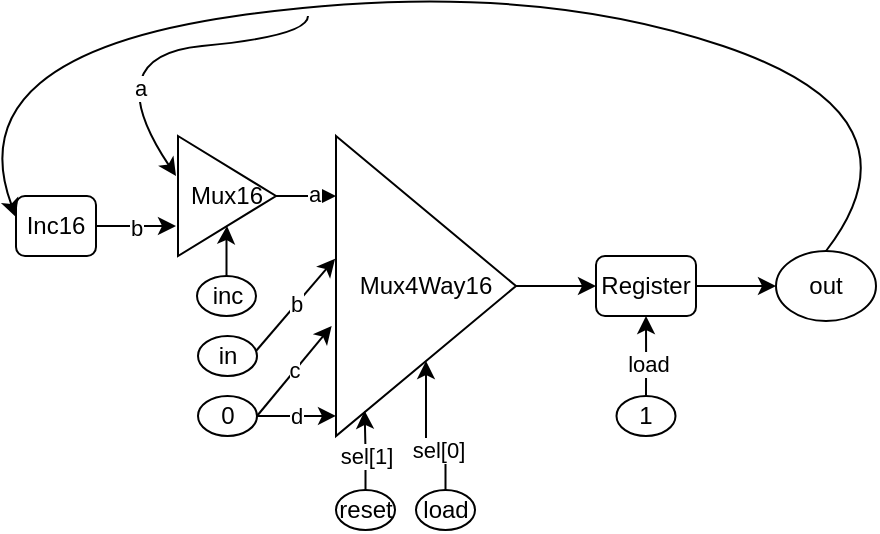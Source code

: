 <mxfile>
    <diagram id="hm0Y5vgvn0jyq1lCrTzS" name="Page-1">
        <mxGraphModel dx="388" dy="702" grid="1" gridSize="10" guides="1" tooltips="1" connect="1" arrows="1" fold="1" page="1" pageScale="1" pageWidth="291" pageHeight="413" math="0" shadow="0">
            <root>
                <mxCell id="0"/>
                <mxCell id="1" parent="0"/>
                <mxCell id="3" value="b" style="edgeStyle=orthogonalEdgeStyle;rounded=0;orthogonalLoop=1;jettySize=auto;html=1;" edge="1" parent="1" source="2">
                    <mxGeometry relative="1" as="geometry">
                        <mxPoint x="120" y="65" as="targetPoint"/>
                    </mxGeometry>
                </mxCell>
                <mxCell id="2" value="Inc16" style="rounded=1;whiteSpace=wrap;html=1;" vertex="1" parent="1">
                    <mxGeometry x="40" y="50" width="40" height="30" as="geometry"/>
                </mxCell>
                <mxCell id="5" style="edgeStyle=orthogonalEdgeStyle;rounded=0;orthogonalLoop=1;jettySize=auto;html=1;" edge="1" parent="1" source="4">
                    <mxGeometry relative="1" as="geometry">
                        <mxPoint x="200" y="50" as="targetPoint"/>
                    </mxGeometry>
                </mxCell>
                <mxCell id="19" value="a" style="edgeLabel;html=1;align=center;verticalAlign=middle;resizable=0;points=[];" vertex="1" connectable="0" parent="5">
                    <mxGeometry x="0.242" y="1" relative="1" as="geometry">
                        <mxPoint as="offset"/>
                    </mxGeometry>
                </mxCell>
                <mxCell id="4" value="Mux16" style="triangle;whiteSpace=wrap;html=1;" vertex="1" parent="1">
                    <mxGeometry x="121" y="20" width="49" height="60" as="geometry"/>
                </mxCell>
                <mxCell id="24" style="edgeStyle=orthogonalEdgeStyle;rounded=0;orthogonalLoop=1;jettySize=auto;html=1;entryX=0;entryY=0.5;entryDx=0;entryDy=0;" edge="1" parent="1" source="6" target="8">
                    <mxGeometry relative="1" as="geometry"/>
                </mxCell>
                <mxCell id="6" value="Mux4Way16" style="triangle;whiteSpace=wrap;html=1;" vertex="1" parent="1">
                    <mxGeometry x="200" y="20" width="90" height="150" as="geometry"/>
                </mxCell>
                <mxCell id="10" style="edgeStyle=orthogonalEdgeStyle;rounded=0;orthogonalLoop=1;jettySize=auto;html=1;" edge="1" parent="1" source="8" target="11">
                    <mxGeometry relative="1" as="geometry">
                        <mxPoint x="420" y="85" as="targetPoint"/>
                    </mxGeometry>
                </mxCell>
                <mxCell id="8" value="Register" style="rounded=1;whiteSpace=wrap;html=1;" vertex="1" parent="1">
                    <mxGeometry x="330" y="80" width="50" height="30" as="geometry"/>
                </mxCell>
                <mxCell id="11" value="out" style="ellipse;whiteSpace=wrap;html=1;" vertex="1" parent="1">
                    <mxGeometry x="420" y="77.5" width="50" height="35" as="geometry"/>
                </mxCell>
                <mxCell id="12" value="" style="curved=1;endArrow=classic;html=1;exitX=0.5;exitY=0;exitDx=0;exitDy=0;" edge="1" parent="1" source="11">
                    <mxGeometry width="50" height="50" relative="1" as="geometry">
                        <mxPoint x="447" y="70" as="sourcePoint"/>
                        <mxPoint x="40" y="60.5" as="targetPoint"/>
                        <Array as="points">
                            <mxPoint x="497" y="10"/>
                            <mxPoint x="290" y="-60"/>
                            <mxPoint x="10" y="-20"/>
                        </Array>
                    </mxGeometry>
                </mxCell>
                <mxCell id="15" value="" style="curved=1;endArrow=classic;html=1;" edge="1" parent="1">
                    <mxGeometry width="50" height="50" relative="1" as="geometry">
                        <mxPoint x="186" y="-40" as="sourcePoint"/>
                        <mxPoint x="120" y="40" as="targetPoint"/>
                        <Array as="points">
                            <mxPoint x="186" y="-30"/>
                            <mxPoint x="80" y="-20"/>
                        </Array>
                    </mxGeometry>
                </mxCell>
                <mxCell id="16" value="a" style="edgeLabel;html=1;align=center;verticalAlign=middle;resizable=0;points=[];" vertex="1" connectable="0" parent="15">
                    <mxGeometry x="0.499" y="9" relative="1" as="geometry">
                        <mxPoint as="offset"/>
                    </mxGeometry>
                </mxCell>
                <mxCell id="18" style="edgeStyle=orthogonalEdgeStyle;rounded=0;orthogonalLoop=1;jettySize=auto;html=1;entryX=0.5;entryY=1;entryDx=0;entryDy=0;" edge="1" parent="1" source="17" target="4">
                    <mxGeometry relative="1" as="geometry"/>
                </mxCell>
                <mxCell id="17" value="inc" style="ellipse;whiteSpace=wrap;html=1;" vertex="1" parent="1">
                    <mxGeometry x="130.5" y="90" width="29.5" height="20" as="geometry"/>
                </mxCell>
                <mxCell id="21" value="in" style="ellipse;whiteSpace=wrap;html=1;" vertex="1" parent="1">
                    <mxGeometry x="131" y="120" width="29.5" height="20" as="geometry"/>
                </mxCell>
                <mxCell id="27" value="d" style="edgeStyle=orthogonalEdgeStyle;rounded=0;orthogonalLoop=1;jettySize=auto;html=1;entryX=0;entryY=0.933;entryDx=0;entryDy=0;entryPerimeter=0;" edge="1" parent="1" source="26" target="6">
                    <mxGeometry relative="1" as="geometry"/>
                </mxCell>
                <mxCell id="26" value="0" style="ellipse;whiteSpace=wrap;html=1;" vertex="1" parent="1">
                    <mxGeometry x="131" y="150" width="29.5" height="20" as="geometry"/>
                </mxCell>
                <mxCell id="28" value="b" style="endArrow=classic;html=1;entryX=-0.005;entryY=0.409;entryDx=0;entryDy=0;entryPerimeter=0;" edge="1" parent="1" target="6">
                    <mxGeometry width="50" height="50" relative="1" as="geometry">
                        <mxPoint x="160" y="127.5" as="sourcePoint"/>
                        <mxPoint x="197" y="80" as="targetPoint"/>
                    </mxGeometry>
                </mxCell>
                <mxCell id="29" value="c" style="endArrow=classic;html=1;entryX=-0.024;entryY=0.633;entryDx=0;entryDy=0;entryPerimeter=0;" edge="1" parent="1" target="6">
                    <mxGeometry width="50" height="50" relative="1" as="geometry">
                        <mxPoint x="160.5" y="160" as="sourcePoint"/>
                        <mxPoint x="210.5" y="110" as="targetPoint"/>
                    </mxGeometry>
                </mxCell>
                <mxCell id="31" style="edgeStyle=orthogonalEdgeStyle;rounded=0;orthogonalLoop=1;jettySize=auto;html=1;entryX=0.159;entryY=0.916;entryDx=0;entryDy=0;entryPerimeter=0;" edge="1" parent="1" source="30" target="6">
                    <mxGeometry relative="1" as="geometry"/>
                </mxCell>
                <mxCell id="32" value="sel[1]" style="edgeLabel;html=1;align=center;verticalAlign=middle;resizable=0;points=[];" vertex="1" connectable="0" parent="31">
                    <mxGeometry x="-0.131" relative="1" as="geometry">
                        <mxPoint as="offset"/>
                    </mxGeometry>
                </mxCell>
                <mxCell id="30" value="reset" style="ellipse;whiteSpace=wrap;html=1;" vertex="1" parent="1">
                    <mxGeometry x="200" y="197" width="29.5" height="20" as="geometry"/>
                </mxCell>
                <mxCell id="35" style="edgeStyle=orthogonalEdgeStyle;rounded=0;orthogonalLoop=1;jettySize=auto;html=1;" edge="1" parent="1" source="33" target="6">
                    <mxGeometry relative="1" as="geometry"/>
                </mxCell>
                <mxCell id="36" value="sel[0]" style="edgeLabel;html=1;align=center;verticalAlign=middle;resizable=0;points=[];" vertex="1" connectable="0" parent="35">
                    <mxGeometry x="-0.346" relative="1" as="geometry">
                        <mxPoint as="offset"/>
                    </mxGeometry>
                </mxCell>
                <mxCell id="33" value="load" style="ellipse;whiteSpace=wrap;html=1;" vertex="1" parent="1">
                    <mxGeometry x="240" y="197" width="29.5" height="20" as="geometry"/>
                </mxCell>
                <mxCell id="38" style="edgeStyle=orthogonalEdgeStyle;rounded=0;orthogonalLoop=1;jettySize=auto;html=1;entryX=0.5;entryY=1;entryDx=0;entryDy=0;" edge="1" parent="1" source="37" target="8">
                    <mxGeometry relative="1" as="geometry"/>
                </mxCell>
                <mxCell id="39" value="load" style="edgeLabel;html=1;align=center;verticalAlign=middle;resizable=0;points=[];" vertex="1" connectable="0" parent="38">
                    <mxGeometry x="-0.191" y="-1" relative="1" as="geometry">
                        <mxPoint as="offset"/>
                    </mxGeometry>
                </mxCell>
                <mxCell id="37" value="1" style="ellipse;whiteSpace=wrap;html=1;" vertex="1" parent="1">
                    <mxGeometry x="340.25" y="150" width="29.5" height="20" as="geometry"/>
                </mxCell>
            </root>
        </mxGraphModel>
    </diagram>
</mxfile>